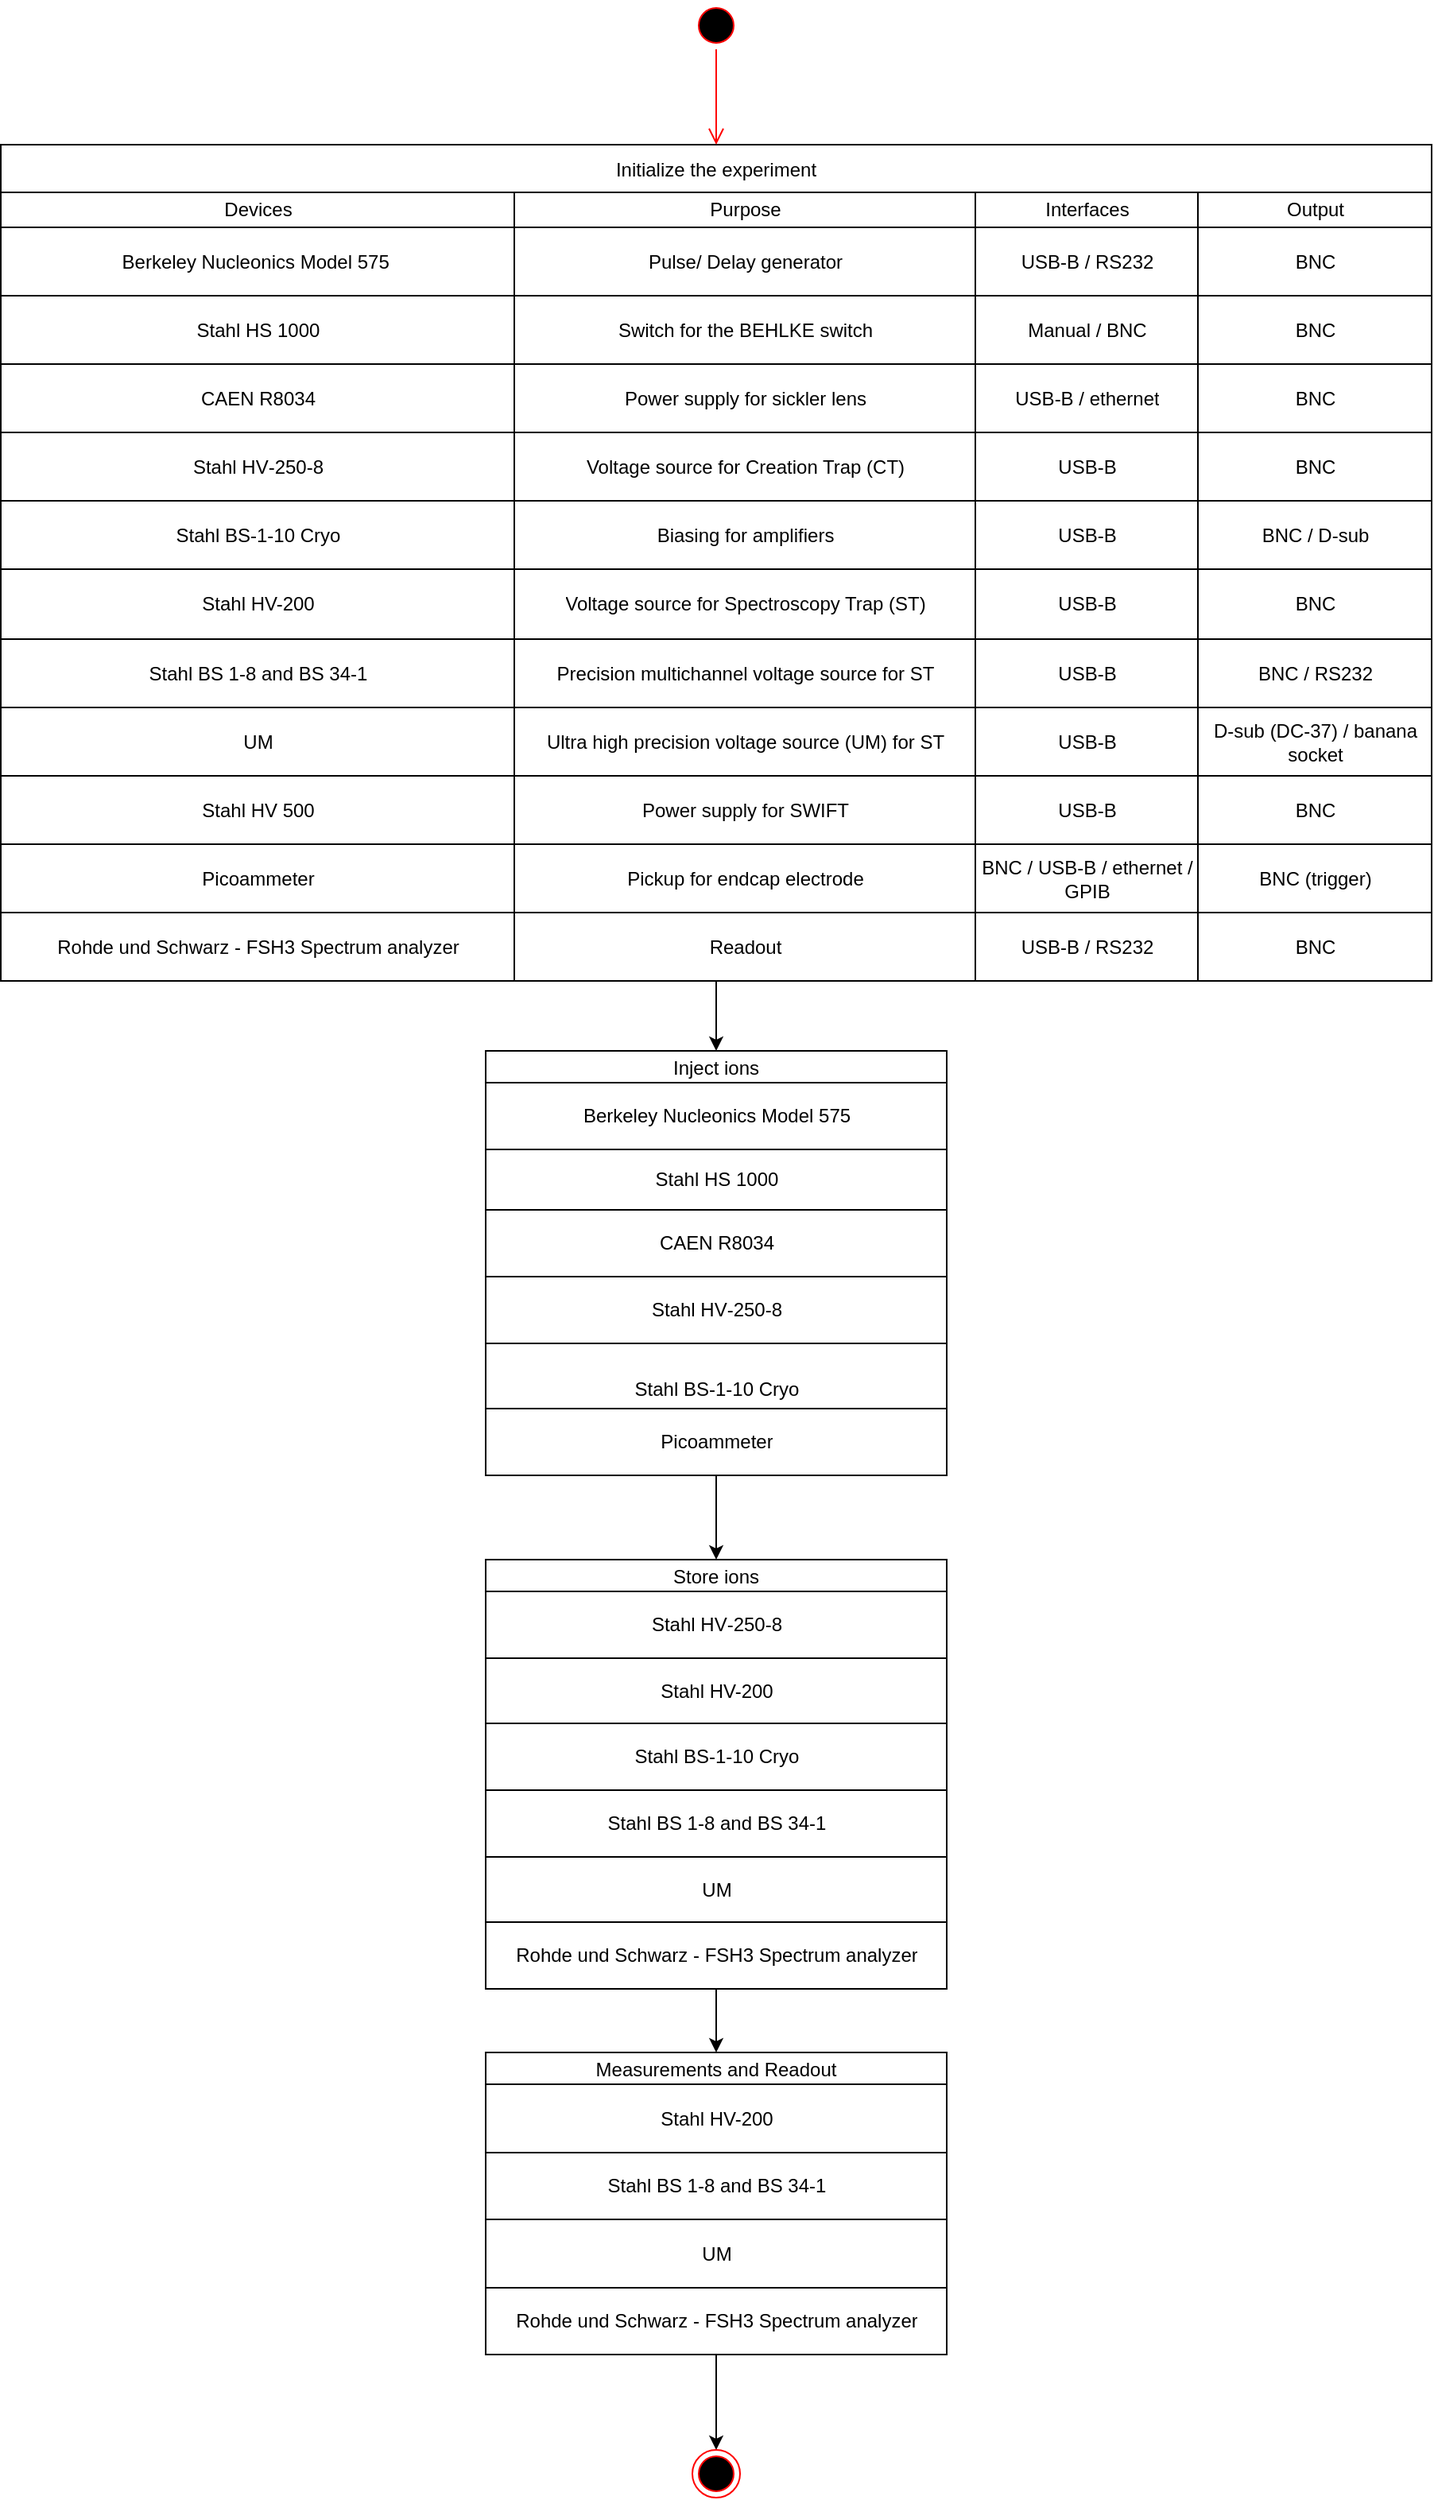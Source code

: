 <mxfile version="26.0.14">
  <diagram id="C5RBs43oDa-KdzZeNtuy" name="Page-1">
    <mxGraphModel dx="2140" dy="696" grid="1" gridSize="10" guides="1" tooltips="1" connect="1" arrows="1" fold="1" page="1" pageScale="1" pageWidth="827" pageHeight="1169" math="0" shadow="0">
      <root>
        <mxCell id="WIyWlLk6GJQsqaUBKTNV-0" />
        <mxCell id="WIyWlLk6GJQsqaUBKTNV-1" parent="WIyWlLk6GJQsqaUBKTNV-0" />
        <mxCell id="w3oDjt0MCiLCRGM7U3Oa-9" style="edgeStyle=orthogonalEdgeStyle;rounded=0;orthogonalLoop=1;jettySize=auto;html=1;exitX=0.5;exitY=1;exitDx=0;exitDy=0;" parent="WIyWlLk6GJQsqaUBKTNV-1" edge="1">
          <mxGeometry relative="1" as="geometry">
            <mxPoint x="357.5" y="510" as="sourcePoint" />
            <mxPoint x="357.5" y="510" as="targetPoint" />
          </mxGeometry>
        </mxCell>
        <mxCell id="w3oDjt0MCiLCRGM7U3Oa-10" style="edgeStyle=orthogonalEdgeStyle;rounded=0;orthogonalLoop=1;jettySize=auto;html=1;exitX=0.5;exitY=1;exitDx=0;exitDy=0;" parent="WIyWlLk6GJQsqaUBKTNV-1" edge="1">
          <mxGeometry relative="1" as="geometry">
            <mxPoint x="357.5" y="510" as="sourcePoint" />
            <mxPoint x="357.5" y="510" as="targetPoint" />
          </mxGeometry>
        </mxCell>
        <mxCell id="fThtwUrrI2s_Vn2d46SL-195" style="edgeStyle=orthogonalEdgeStyle;rounded=0;orthogonalLoop=1;jettySize=auto;html=1;entryX=0.5;entryY=0;entryDx=0;entryDy=0;" parent="WIyWlLk6GJQsqaUBKTNV-1" source="fThtwUrrI2s_Vn2d46SL-78" target="fThtwUrrI2s_Vn2d46SL-127" edge="1">
          <mxGeometry relative="1" as="geometry" />
        </mxCell>
        <mxCell id="fThtwUrrI2s_Vn2d46SL-78" value="Initialize the experiment" style="shape=table;startSize=30;container=1;collapsible=0;childLayout=tableLayout;" parent="WIyWlLk6GJQsqaUBKTNV-1" vertex="1">
          <mxGeometry x="-92.5" y="110" width="900.0" height="526" as="geometry" />
        </mxCell>
        <mxCell id="fThtwUrrI2s_Vn2d46SL-79" value="" style="shape=tableRow;horizontal=0;startSize=0;swimlaneHead=0;swimlaneBody=0;strokeColor=inherit;top=0;left=0;bottom=0;right=0;collapsible=0;dropTarget=0;fillColor=none;points=[[0,0.5],[1,0.5]];portConstraint=eastwest;" parent="fThtwUrrI2s_Vn2d46SL-78" vertex="1">
          <mxGeometry y="30" width="900.0" height="22" as="geometry" />
        </mxCell>
        <mxCell id="fThtwUrrI2s_Vn2d46SL-80" value="Devices" style="shape=partialRectangle;html=1;whiteSpace=wrap;connectable=0;strokeColor=inherit;overflow=hidden;fillColor=none;top=0;left=0;bottom=0;right=0;pointerEvents=1;" parent="fThtwUrrI2s_Vn2d46SL-79" vertex="1">
          <mxGeometry width="323" height="22" as="geometry">
            <mxRectangle width="323" height="22" as="alternateBounds" />
          </mxGeometry>
        </mxCell>
        <mxCell id="fThtwUrrI2s_Vn2d46SL-156" value="Purpose" style="shape=partialRectangle;html=1;whiteSpace=wrap;connectable=0;strokeColor=inherit;overflow=hidden;fillColor=none;top=0;left=0;bottom=0;right=0;pointerEvents=1;" parent="fThtwUrrI2s_Vn2d46SL-79" vertex="1">
          <mxGeometry x="323" width="290" height="22" as="geometry">
            <mxRectangle width="290" height="22" as="alternateBounds" />
          </mxGeometry>
        </mxCell>
        <mxCell id="fThtwUrrI2s_Vn2d46SL-81" value="Interfaces" style="shape=partialRectangle;html=1;whiteSpace=wrap;connectable=0;strokeColor=inherit;overflow=hidden;fillColor=none;top=0;left=0;bottom=0;right=0;pointerEvents=1;" parent="fThtwUrrI2s_Vn2d46SL-79" vertex="1">
          <mxGeometry x="613" width="140" height="22" as="geometry">
            <mxRectangle width="140" height="22" as="alternateBounds" />
          </mxGeometry>
        </mxCell>
        <mxCell id="fThtwUrrI2s_Vn2d46SL-82" value="Output" style="shape=partialRectangle;html=1;whiteSpace=wrap;connectable=0;strokeColor=inherit;overflow=hidden;fillColor=none;top=0;left=0;bottom=0;right=0;pointerEvents=1;" parent="fThtwUrrI2s_Vn2d46SL-79" vertex="1">
          <mxGeometry x="753" width="147" height="22" as="geometry">
            <mxRectangle width="147" height="22" as="alternateBounds" />
          </mxGeometry>
        </mxCell>
        <mxCell id="fThtwUrrI2s_Vn2d46SL-83" value="" style="shape=tableRow;horizontal=0;startSize=0;swimlaneHead=0;swimlaneBody=0;strokeColor=inherit;top=0;left=0;bottom=0;right=0;collapsible=0;dropTarget=0;fillColor=none;points=[[0,0.5],[1,0.5]];portConstraint=eastwest;" parent="fThtwUrrI2s_Vn2d46SL-78" vertex="1">
          <mxGeometry y="52" width="900.0" height="43" as="geometry" />
        </mxCell>
        <mxCell id="fThtwUrrI2s_Vn2d46SL-84" value="Berkeley Nucleonics Model 575&amp;nbsp;" style="shape=partialRectangle;html=1;whiteSpace=wrap;connectable=0;strokeColor=inherit;overflow=hidden;fillColor=none;top=0;left=0;bottom=0;right=0;pointerEvents=1;" parent="fThtwUrrI2s_Vn2d46SL-83" vertex="1">
          <mxGeometry width="323" height="43" as="geometry">
            <mxRectangle width="323" height="43" as="alternateBounds" />
          </mxGeometry>
        </mxCell>
        <mxCell id="fThtwUrrI2s_Vn2d46SL-157" value="&lt;span style=&quot;text-align: left;&quot;&gt;Pulse/ Delay generator&lt;/span&gt;" style="shape=partialRectangle;html=1;whiteSpace=wrap;connectable=0;strokeColor=inherit;overflow=hidden;fillColor=none;top=0;left=0;bottom=0;right=0;pointerEvents=1;" parent="fThtwUrrI2s_Vn2d46SL-83" vertex="1">
          <mxGeometry x="323" width="290" height="43" as="geometry">
            <mxRectangle width="290" height="43" as="alternateBounds" />
          </mxGeometry>
        </mxCell>
        <mxCell id="fThtwUrrI2s_Vn2d46SL-85" value="USB-B / RS232" style="shape=partialRectangle;html=1;whiteSpace=wrap;connectable=0;strokeColor=inherit;overflow=hidden;fillColor=none;top=0;left=0;bottom=0;right=0;pointerEvents=1;" parent="fThtwUrrI2s_Vn2d46SL-83" vertex="1">
          <mxGeometry x="613" width="140" height="43" as="geometry">
            <mxRectangle width="140" height="43" as="alternateBounds" />
          </mxGeometry>
        </mxCell>
        <mxCell id="fThtwUrrI2s_Vn2d46SL-86" value="BNC" style="shape=partialRectangle;html=1;whiteSpace=wrap;connectable=0;strokeColor=inherit;overflow=hidden;fillColor=none;top=0;left=0;bottom=0;right=0;pointerEvents=1;" parent="fThtwUrrI2s_Vn2d46SL-83" vertex="1">
          <mxGeometry x="753" width="147" height="43" as="geometry">
            <mxRectangle width="147" height="43" as="alternateBounds" />
          </mxGeometry>
        </mxCell>
        <mxCell id="fThtwUrrI2s_Vn2d46SL-87" value="" style="shape=tableRow;horizontal=0;startSize=0;swimlaneHead=0;swimlaneBody=0;strokeColor=inherit;top=0;left=0;bottom=0;right=0;collapsible=0;dropTarget=0;fillColor=none;points=[[0,0.5],[1,0.5]];portConstraint=eastwest;" parent="fThtwUrrI2s_Vn2d46SL-78" vertex="1">
          <mxGeometry y="95" width="900.0" height="43" as="geometry" />
        </mxCell>
        <mxCell id="fThtwUrrI2s_Vn2d46SL-88" value="&lt;div style=&quot;text-align: left;&quot;&gt;Stahl HS 1000&lt;/div&gt;" style="shape=partialRectangle;html=1;whiteSpace=wrap;connectable=0;strokeColor=inherit;overflow=hidden;fillColor=none;top=0;left=0;bottom=0;right=0;pointerEvents=1;" parent="fThtwUrrI2s_Vn2d46SL-87" vertex="1">
          <mxGeometry width="323" height="43" as="geometry">
            <mxRectangle width="323" height="43" as="alternateBounds" />
          </mxGeometry>
        </mxCell>
        <mxCell id="fThtwUrrI2s_Vn2d46SL-158" value="&lt;span style=&quot;text-align: left;&quot;&gt;Switch for the BEHLKE switch&lt;/span&gt;" style="shape=partialRectangle;html=1;whiteSpace=wrap;connectable=0;strokeColor=inherit;overflow=hidden;fillColor=none;top=0;left=0;bottom=0;right=0;pointerEvents=1;" parent="fThtwUrrI2s_Vn2d46SL-87" vertex="1">
          <mxGeometry x="323" width="290" height="43" as="geometry">
            <mxRectangle width="290" height="43" as="alternateBounds" />
          </mxGeometry>
        </mxCell>
        <mxCell id="fThtwUrrI2s_Vn2d46SL-89" value="Manual / BNC" style="shape=partialRectangle;html=1;whiteSpace=wrap;connectable=0;strokeColor=inherit;overflow=hidden;fillColor=none;top=0;left=0;bottom=0;right=0;pointerEvents=1;" parent="fThtwUrrI2s_Vn2d46SL-87" vertex="1">
          <mxGeometry x="613" width="140" height="43" as="geometry">
            <mxRectangle width="140" height="43" as="alternateBounds" />
          </mxGeometry>
        </mxCell>
        <mxCell id="fThtwUrrI2s_Vn2d46SL-90" value="BNC" style="shape=partialRectangle;html=1;whiteSpace=wrap;connectable=0;strokeColor=inherit;overflow=hidden;fillColor=none;top=0;left=0;bottom=0;right=0;pointerEvents=1;" parent="fThtwUrrI2s_Vn2d46SL-87" vertex="1">
          <mxGeometry x="753" width="147" height="43" as="geometry">
            <mxRectangle width="147" height="43" as="alternateBounds" />
          </mxGeometry>
        </mxCell>
        <mxCell id="fThtwUrrI2s_Vn2d46SL-91" value="" style="shape=tableRow;horizontal=0;startSize=0;swimlaneHead=0;swimlaneBody=0;strokeColor=inherit;top=0;left=0;bottom=0;right=0;collapsible=0;dropTarget=0;fillColor=none;points=[[0,0.5],[1,0.5]];portConstraint=eastwest;" parent="fThtwUrrI2s_Vn2d46SL-78" vertex="1">
          <mxGeometry y="138" width="900.0" height="43" as="geometry" />
        </mxCell>
        <mxCell id="fThtwUrrI2s_Vn2d46SL-92" value="CAEN R8034" style="shape=partialRectangle;html=1;whiteSpace=wrap;connectable=0;strokeColor=inherit;overflow=hidden;fillColor=none;top=0;left=0;bottom=0;right=0;pointerEvents=1;" parent="fThtwUrrI2s_Vn2d46SL-91" vertex="1">
          <mxGeometry width="323" height="43" as="geometry">
            <mxRectangle width="323" height="43" as="alternateBounds" />
          </mxGeometry>
        </mxCell>
        <mxCell id="fThtwUrrI2s_Vn2d46SL-159" value="&lt;span style=&quot;text-align: left;&quot;&gt;Power supply for sickler lens&lt;/span&gt;" style="shape=partialRectangle;html=1;whiteSpace=wrap;connectable=0;strokeColor=inherit;overflow=hidden;fillColor=none;top=0;left=0;bottom=0;right=0;pointerEvents=1;" parent="fThtwUrrI2s_Vn2d46SL-91" vertex="1">
          <mxGeometry x="323" width="290" height="43" as="geometry">
            <mxRectangle width="290" height="43" as="alternateBounds" />
          </mxGeometry>
        </mxCell>
        <mxCell id="fThtwUrrI2s_Vn2d46SL-93" value="USB-B / ethernet" style="shape=partialRectangle;html=1;whiteSpace=wrap;connectable=0;strokeColor=inherit;overflow=hidden;fillColor=none;top=0;left=0;bottom=0;right=0;pointerEvents=1;" parent="fThtwUrrI2s_Vn2d46SL-91" vertex="1">
          <mxGeometry x="613" width="140" height="43" as="geometry">
            <mxRectangle width="140" height="43" as="alternateBounds" />
          </mxGeometry>
        </mxCell>
        <mxCell id="fThtwUrrI2s_Vn2d46SL-94" value="BNC" style="shape=partialRectangle;html=1;whiteSpace=wrap;connectable=0;strokeColor=inherit;overflow=hidden;fillColor=none;top=0;left=0;bottom=0;right=0;pointerEvents=1;" parent="fThtwUrrI2s_Vn2d46SL-91" vertex="1">
          <mxGeometry x="753" width="147" height="43" as="geometry">
            <mxRectangle width="147" height="43" as="alternateBounds" />
          </mxGeometry>
        </mxCell>
        <mxCell id="fThtwUrrI2s_Vn2d46SL-95" value="" style="shape=tableRow;horizontal=0;startSize=0;swimlaneHead=0;swimlaneBody=0;strokeColor=inherit;top=0;left=0;bottom=0;right=0;collapsible=0;dropTarget=0;fillColor=none;points=[[0,0.5],[1,0.5]];portConstraint=eastwest;" parent="fThtwUrrI2s_Vn2d46SL-78" vertex="1">
          <mxGeometry y="181" width="900.0" height="43" as="geometry" />
        </mxCell>
        <mxCell id="fThtwUrrI2s_Vn2d46SL-96" value="Stahl HV‐250‐8" style="shape=partialRectangle;html=1;whiteSpace=wrap;connectable=0;strokeColor=inherit;overflow=hidden;fillColor=none;top=0;left=0;bottom=0;right=0;pointerEvents=1;" parent="fThtwUrrI2s_Vn2d46SL-95" vertex="1">
          <mxGeometry width="323" height="43" as="geometry">
            <mxRectangle width="323" height="43" as="alternateBounds" />
          </mxGeometry>
        </mxCell>
        <mxCell id="fThtwUrrI2s_Vn2d46SL-160" value="&lt;span style=&quot;text-align: left;&quot;&gt;Voltage source for Creation Trap (CT)&lt;/span&gt;" style="shape=partialRectangle;html=1;whiteSpace=wrap;connectable=0;strokeColor=inherit;overflow=hidden;fillColor=none;top=0;left=0;bottom=0;right=0;pointerEvents=1;" parent="fThtwUrrI2s_Vn2d46SL-95" vertex="1">
          <mxGeometry x="323" width="290" height="43" as="geometry">
            <mxRectangle width="290" height="43" as="alternateBounds" />
          </mxGeometry>
        </mxCell>
        <mxCell id="fThtwUrrI2s_Vn2d46SL-97" value="USB-B" style="shape=partialRectangle;html=1;whiteSpace=wrap;connectable=0;strokeColor=inherit;overflow=hidden;fillColor=none;top=0;left=0;bottom=0;right=0;pointerEvents=1;" parent="fThtwUrrI2s_Vn2d46SL-95" vertex="1">
          <mxGeometry x="613" width="140" height="43" as="geometry">
            <mxRectangle width="140" height="43" as="alternateBounds" />
          </mxGeometry>
        </mxCell>
        <mxCell id="fThtwUrrI2s_Vn2d46SL-98" value="BNC" style="shape=partialRectangle;html=1;whiteSpace=wrap;connectable=0;strokeColor=inherit;overflow=hidden;fillColor=none;top=0;left=0;bottom=0;right=0;pointerEvents=1;" parent="fThtwUrrI2s_Vn2d46SL-95" vertex="1">
          <mxGeometry x="753" width="147" height="43" as="geometry">
            <mxRectangle width="147" height="43" as="alternateBounds" />
          </mxGeometry>
        </mxCell>
        <mxCell id="fThtwUrrI2s_Vn2d46SL-99" value="" style="shape=tableRow;horizontal=0;startSize=0;swimlaneHead=0;swimlaneBody=0;strokeColor=inherit;top=0;left=0;bottom=0;right=0;collapsible=0;dropTarget=0;fillColor=none;points=[[0,0.5],[1,0.5]];portConstraint=eastwest;" parent="fThtwUrrI2s_Vn2d46SL-78" vertex="1">
          <mxGeometry y="224" width="900.0" height="43" as="geometry" />
        </mxCell>
        <mxCell id="fThtwUrrI2s_Vn2d46SL-100" value="Stahl BS-1-10 Cryo" style="shape=partialRectangle;html=1;whiteSpace=wrap;connectable=0;strokeColor=inherit;overflow=hidden;fillColor=none;top=0;left=0;bottom=0;right=0;pointerEvents=1;" parent="fThtwUrrI2s_Vn2d46SL-99" vertex="1">
          <mxGeometry width="323" height="43" as="geometry">
            <mxRectangle width="323" height="43" as="alternateBounds" />
          </mxGeometry>
        </mxCell>
        <mxCell id="fThtwUrrI2s_Vn2d46SL-161" value="&lt;span style=&quot;text-align: left;&quot;&gt;Biasing for amplifiers&lt;/span&gt;" style="shape=partialRectangle;html=1;whiteSpace=wrap;connectable=0;strokeColor=inherit;overflow=hidden;fillColor=none;top=0;left=0;bottom=0;right=0;pointerEvents=1;" parent="fThtwUrrI2s_Vn2d46SL-99" vertex="1">
          <mxGeometry x="323" width="290" height="43" as="geometry">
            <mxRectangle width="290" height="43" as="alternateBounds" />
          </mxGeometry>
        </mxCell>
        <mxCell id="fThtwUrrI2s_Vn2d46SL-101" value="USB-B" style="shape=partialRectangle;html=1;whiteSpace=wrap;connectable=0;strokeColor=inherit;overflow=hidden;fillColor=none;top=0;left=0;bottom=0;right=0;pointerEvents=1;" parent="fThtwUrrI2s_Vn2d46SL-99" vertex="1">
          <mxGeometry x="613" width="140" height="43" as="geometry">
            <mxRectangle width="140" height="43" as="alternateBounds" />
          </mxGeometry>
        </mxCell>
        <mxCell id="fThtwUrrI2s_Vn2d46SL-102" value="BNC / D-sub" style="shape=partialRectangle;html=1;whiteSpace=wrap;connectable=0;strokeColor=inherit;overflow=hidden;fillColor=none;top=0;left=0;bottom=0;right=0;pointerEvents=1;" parent="fThtwUrrI2s_Vn2d46SL-99" vertex="1">
          <mxGeometry x="753" width="147" height="43" as="geometry">
            <mxRectangle width="147" height="43" as="alternateBounds" />
          </mxGeometry>
        </mxCell>
        <mxCell id="fThtwUrrI2s_Vn2d46SL-103" value="" style="shape=tableRow;horizontal=0;startSize=0;swimlaneHead=0;swimlaneBody=0;strokeColor=inherit;top=0;left=0;bottom=0;right=0;collapsible=0;dropTarget=0;fillColor=none;points=[[0,0.5],[1,0.5]];portConstraint=eastwest;" parent="fThtwUrrI2s_Vn2d46SL-78" vertex="1">
          <mxGeometry y="267" width="900.0" height="44" as="geometry" />
        </mxCell>
        <mxCell id="fThtwUrrI2s_Vn2d46SL-104" value="Stahl HV-200" style="shape=partialRectangle;html=1;whiteSpace=wrap;connectable=0;strokeColor=inherit;overflow=hidden;fillColor=none;top=0;left=0;bottom=0;right=0;pointerEvents=1;" parent="fThtwUrrI2s_Vn2d46SL-103" vertex="1">
          <mxGeometry width="323" height="44" as="geometry">
            <mxRectangle width="323" height="44" as="alternateBounds" />
          </mxGeometry>
        </mxCell>
        <mxCell id="fThtwUrrI2s_Vn2d46SL-162" value="&lt;span style=&quot;text-align: left;&quot;&gt;Voltage source for Spectroscopy Trap (ST)&lt;/span&gt;" style="shape=partialRectangle;html=1;whiteSpace=wrap;connectable=0;strokeColor=inherit;overflow=hidden;fillColor=none;top=0;left=0;bottom=0;right=0;pointerEvents=1;" parent="fThtwUrrI2s_Vn2d46SL-103" vertex="1">
          <mxGeometry x="323" width="290" height="44" as="geometry">
            <mxRectangle width="290" height="44" as="alternateBounds" />
          </mxGeometry>
        </mxCell>
        <mxCell id="fThtwUrrI2s_Vn2d46SL-105" value="USB-B" style="shape=partialRectangle;html=1;whiteSpace=wrap;connectable=0;strokeColor=inherit;overflow=hidden;fillColor=none;top=0;left=0;bottom=0;right=0;pointerEvents=1;" parent="fThtwUrrI2s_Vn2d46SL-103" vertex="1">
          <mxGeometry x="613" width="140" height="44" as="geometry">
            <mxRectangle width="140" height="44" as="alternateBounds" />
          </mxGeometry>
        </mxCell>
        <mxCell id="fThtwUrrI2s_Vn2d46SL-106" value="BNC" style="shape=partialRectangle;html=1;whiteSpace=wrap;connectable=0;strokeColor=inherit;overflow=hidden;fillColor=none;top=0;left=0;bottom=0;right=0;pointerEvents=1;" parent="fThtwUrrI2s_Vn2d46SL-103" vertex="1">
          <mxGeometry x="753" width="147" height="44" as="geometry">
            <mxRectangle width="147" height="44" as="alternateBounds" />
          </mxGeometry>
        </mxCell>
        <mxCell id="fThtwUrrI2s_Vn2d46SL-107" value="" style="shape=tableRow;horizontal=0;startSize=0;swimlaneHead=0;swimlaneBody=0;strokeColor=inherit;top=0;left=0;bottom=0;right=0;collapsible=0;dropTarget=0;fillColor=none;points=[[0,0.5],[1,0.5]];portConstraint=eastwest;" parent="fThtwUrrI2s_Vn2d46SL-78" vertex="1">
          <mxGeometry y="311" width="900.0" height="43" as="geometry" />
        </mxCell>
        <mxCell id="fThtwUrrI2s_Vn2d46SL-108" value="Stahl BS 1-8 and BS 34-1" style="shape=partialRectangle;html=1;whiteSpace=wrap;connectable=0;strokeColor=inherit;overflow=hidden;fillColor=none;top=0;left=0;bottom=0;right=0;pointerEvents=1;" parent="fThtwUrrI2s_Vn2d46SL-107" vertex="1">
          <mxGeometry width="323" height="43" as="geometry">
            <mxRectangle width="323" height="43" as="alternateBounds" />
          </mxGeometry>
        </mxCell>
        <mxCell id="fThtwUrrI2s_Vn2d46SL-163" value="&lt;span style=&quot;text-align: left;&quot;&gt;Precision multichannel voltage source for ST&lt;/span&gt;" style="shape=partialRectangle;html=1;whiteSpace=wrap;connectable=0;strokeColor=inherit;overflow=hidden;fillColor=none;top=0;left=0;bottom=0;right=0;pointerEvents=1;" parent="fThtwUrrI2s_Vn2d46SL-107" vertex="1">
          <mxGeometry x="323" width="290" height="43" as="geometry">
            <mxRectangle width="290" height="43" as="alternateBounds" />
          </mxGeometry>
        </mxCell>
        <mxCell id="fThtwUrrI2s_Vn2d46SL-109" value="USB-B" style="shape=partialRectangle;html=1;whiteSpace=wrap;connectable=0;strokeColor=inherit;overflow=hidden;fillColor=none;top=0;left=0;bottom=0;right=0;pointerEvents=1;" parent="fThtwUrrI2s_Vn2d46SL-107" vertex="1">
          <mxGeometry x="613" width="140" height="43" as="geometry">
            <mxRectangle width="140" height="43" as="alternateBounds" />
          </mxGeometry>
        </mxCell>
        <mxCell id="fThtwUrrI2s_Vn2d46SL-110" value="BNC / RS232" style="shape=partialRectangle;html=1;whiteSpace=wrap;connectable=0;strokeColor=inherit;overflow=hidden;fillColor=none;top=0;left=0;bottom=0;right=0;pointerEvents=1;" parent="fThtwUrrI2s_Vn2d46SL-107" vertex="1">
          <mxGeometry x="753" width="147" height="43" as="geometry">
            <mxRectangle width="147" height="43" as="alternateBounds" />
          </mxGeometry>
        </mxCell>
        <mxCell id="fThtwUrrI2s_Vn2d46SL-111" value="" style="shape=tableRow;horizontal=0;startSize=0;swimlaneHead=0;swimlaneBody=0;strokeColor=inherit;top=0;left=0;bottom=0;right=0;collapsible=0;dropTarget=0;fillColor=none;points=[[0,0.5],[1,0.5]];portConstraint=eastwest;" parent="fThtwUrrI2s_Vn2d46SL-78" vertex="1">
          <mxGeometry y="354" width="900.0" height="43" as="geometry" />
        </mxCell>
        <mxCell id="fThtwUrrI2s_Vn2d46SL-112" value="UM" style="shape=partialRectangle;html=1;whiteSpace=wrap;connectable=0;strokeColor=inherit;overflow=hidden;fillColor=none;top=0;left=0;bottom=0;right=0;pointerEvents=1;" parent="fThtwUrrI2s_Vn2d46SL-111" vertex="1">
          <mxGeometry width="323" height="43" as="geometry">
            <mxRectangle width="323" height="43" as="alternateBounds" />
          </mxGeometry>
        </mxCell>
        <mxCell id="fThtwUrrI2s_Vn2d46SL-164" value="&lt;span style=&quot;text-align: left;&quot;&gt;Ultra high precision voltage source (UM) for ST&lt;/span&gt;" style="shape=partialRectangle;html=1;whiteSpace=wrap;connectable=0;strokeColor=inherit;overflow=hidden;fillColor=none;top=0;left=0;bottom=0;right=0;pointerEvents=1;" parent="fThtwUrrI2s_Vn2d46SL-111" vertex="1">
          <mxGeometry x="323" width="290" height="43" as="geometry">
            <mxRectangle width="290" height="43" as="alternateBounds" />
          </mxGeometry>
        </mxCell>
        <mxCell id="fThtwUrrI2s_Vn2d46SL-113" value="USB-B" style="shape=partialRectangle;html=1;whiteSpace=wrap;connectable=0;strokeColor=inherit;overflow=hidden;fillColor=none;top=0;left=0;bottom=0;right=0;pointerEvents=1;" parent="fThtwUrrI2s_Vn2d46SL-111" vertex="1">
          <mxGeometry x="613" width="140" height="43" as="geometry">
            <mxRectangle width="140" height="43" as="alternateBounds" />
          </mxGeometry>
        </mxCell>
        <mxCell id="fThtwUrrI2s_Vn2d46SL-114" value="D-sub (DC-37) / banana socket" style="shape=partialRectangle;html=1;whiteSpace=wrap;connectable=0;strokeColor=inherit;overflow=hidden;fillColor=none;top=0;left=0;bottom=0;right=0;pointerEvents=1;" parent="fThtwUrrI2s_Vn2d46SL-111" vertex="1">
          <mxGeometry x="753" width="147" height="43" as="geometry">
            <mxRectangle width="147" height="43" as="alternateBounds" />
          </mxGeometry>
        </mxCell>
        <mxCell id="fThtwUrrI2s_Vn2d46SL-115" value="" style="shape=tableRow;horizontal=0;startSize=0;swimlaneHead=0;swimlaneBody=0;strokeColor=inherit;top=0;left=0;bottom=0;right=0;collapsible=0;dropTarget=0;fillColor=none;points=[[0,0.5],[1,0.5]];portConstraint=eastwest;" parent="fThtwUrrI2s_Vn2d46SL-78" vertex="1">
          <mxGeometry y="397" width="900.0" height="43" as="geometry" />
        </mxCell>
        <mxCell id="fThtwUrrI2s_Vn2d46SL-116" value="Stahl HV 500" style="shape=partialRectangle;html=1;whiteSpace=wrap;connectable=0;strokeColor=inherit;overflow=hidden;fillColor=none;top=0;left=0;bottom=0;right=0;pointerEvents=1;" parent="fThtwUrrI2s_Vn2d46SL-115" vertex="1">
          <mxGeometry width="323" height="43" as="geometry">
            <mxRectangle width="323" height="43" as="alternateBounds" />
          </mxGeometry>
        </mxCell>
        <mxCell id="fThtwUrrI2s_Vn2d46SL-165" value="&lt;span style=&quot;text-align: left;&quot;&gt;Power supply for SWIFT&lt;/span&gt;" style="shape=partialRectangle;html=1;whiteSpace=wrap;connectable=0;strokeColor=inherit;overflow=hidden;fillColor=none;top=0;left=0;bottom=0;right=0;pointerEvents=1;" parent="fThtwUrrI2s_Vn2d46SL-115" vertex="1">
          <mxGeometry x="323" width="290" height="43" as="geometry">
            <mxRectangle width="290" height="43" as="alternateBounds" />
          </mxGeometry>
        </mxCell>
        <mxCell id="fThtwUrrI2s_Vn2d46SL-117" value="USB-B" style="shape=partialRectangle;html=1;whiteSpace=wrap;connectable=0;strokeColor=inherit;overflow=hidden;fillColor=none;top=0;left=0;bottom=0;right=0;pointerEvents=1;" parent="fThtwUrrI2s_Vn2d46SL-115" vertex="1">
          <mxGeometry x="613" width="140" height="43" as="geometry">
            <mxRectangle width="140" height="43" as="alternateBounds" />
          </mxGeometry>
        </mxCell>
        <mxCell id="fThtwUrrI2s_Vn2d46SL-118" value="BNC" style="shape=partialRectangle;html=1;whiteSpace=wrap;connectable=0;strokeColor=inherit;overflow=hidden;fillColor=none;top=0;left=0;bottom=0;right=0;pointerEvents=1;" parent="fThtwUrrI2s_Vn2d46SL-115" vertex="1">
          <mxGeometry x="753" width="147" height="43" as="geometry">
            <mxRectangle width="147" height="43" as="alternateBounds" />
          </mxGeometry>
        </mxCell>
        <mxCell id="fThtwUrrI2s_Vn2d46SL-152" style="shape=tableRow;horizontal=0;startSize=0;swimlaneHead=0;swimlaneBody=0;strokeColor=inherit;top=0;left=0;bottom=0;right=0;collapsible=0;dropTarget=0;fillColor=none;points=[[0,0.5],[1,0.5]];portConstraint=eastwest;" parent="fThtwUrrI2s_Vn2d46SL-78" vertex="1">
          <mxGeometry y="440" width="900.0" height="43" as="geometry" />
        </mxCell>
        <mxCell id="fThtwUrrI2s_Vn2d46SL-153" value="&lt;div style=&quot;text-align: left;&quot;&gt;Picoammeter&lt;/div&gt;" style="shape=partialRectangle;html=1;whiteSpace=wrap;connectable=0;strokeColor=inherit;overflow=hidden;fillColor=none;top=0;left=0;bottom=0;right=0;pointerEvents=1;" parent="fThtwUrrI2s_Vn2d46SL-152" vertex="1">
          <mxGeometry width="323" height="43" as="geometry">
            <mxRectangle width="323" height="43" as="alternateBounds" />
          </mxGeometry>
        </mxCell>
        <mxCell id="fThtwUrrI2s_Vn2d46SL-166" value="Pickup for endcap electrode" style="shape=partialRectangle;html=1;whiteSpace=wrap;connectable=0;strokeColor=inherit;overflow=hidden;fillColor=none;top=0;left=0;bottom=0;right=0;pointerEvents=1;" parent="fThtwUrrI2s_Vn2d46SL-152" vertex="1">
          <mxGeometry x="323" width="290" height="43" as="geometry">
            <mxRectangle width="290" height="43" as="alternateBounds" />
          </mxGeometry>
        </mxCell>
        <mxCell id="fThtwUrrI2s_Vn2d46SL-154" value="BNC / USB-B / ethernet / GPIB" style="shape=partialRectangle;html=1;whiteSpace=wrap;connectable=0;strokeColor=inherit;overflow=hidden;fillColor=none;top=0;left=0;bottom=0;right=0;pointerEvents=1;" parent="fThtwUrrI2s_Vn2d46SL-152" vertex="1">
          <mxGeometry x="613" width="140" height="43" as="geometry">
            <mxRectangle width="140" height="43" as="alternateBounds" />
          </mxGeometry>
        </mxCell>
        <mxCell id="fThtwUrrI2s_Vn2d46SL-155" value="BNC (trigger)" style="shape=partialRectangle;html=1;whiteSpace=wrap;connectable=0;strokeColor=inherit;overflow=hidden;fillColor=none;top=0;left=0;bottom=0;right=0;pointerEvents=1;" parent="fThtwUrrI2s_Vn2d46SL-152" vertex="1">
          <mxGeometry x="753" width="147" height="43" as="geometry">
            <mxRectangle width="147" height="43" as="alternateBounds" />
          </mxGeometry>
        </mxCell>
        <mxCell id="fThtwUrrI2s_Vn2d46SL-123" style="shape=tableRow;horizontal=0;startSize=0;swimlaneHead=0;swimlaneBody=0;strokeColor=inherit;top=0;left=0;bottom=0;right=0;collapsible=0;dropTarget=0;fillColor=none;points=[[0,0.5],[1,0.5]];portConstraint=eastwest;" parent="fThtwUrrI2s_Vn2d46SL-78" vertex="1">
          <mxGeometry y="483" width="900.0" height="43" as="geometry" />
        </mxCell>
        <mxCell id="fThtwUrrI2s_Vn2d46SL-124" value="Rohde und Schwarz - FSH3 Spectrum analyzer" style="shape=partialRectangle;html=1;whiteSpace=wrap;connectable=0;strokeColor=inherit;overflow=hidden;fillColor=none;top=0;left=0;bottom=0;right=0;pointerEvents=1;" parent="fThtwUrrI2s_Vn2d46SL-123" vertex="1">
          <mxGeometry width="323" height="43" as="geometry">
            <mxRectangle width="323" height="43" as="alternateBounds" />
          </mxGeometry>
        </mxCell>
        <mxCell id="fThtwUrrI2s_Vn2d46SL-167" value="&lt;span style=&quot;text-align: left;&quot;&gt;Readout&lt;/span&gt;" style="shape=partialRectangle;html=1;whiteSpace=wrap;connectable=0;strokeColor=inherit;overflow=hidden;fillColor=none;top=0;left=0;bottom=0;right=0;pointerEvents=1;" parent="fThtwUrrI2s_Vn2d46SL-123" vertex="1">
          <mxGeometry x="323" width="290" height="43" as="geometry">
            <mxRectangle width="290" height="43" as="alternateBounds" />
          </mxGeometry>
        </mxCell>
        <mxCell id="fThtwUrrI2s_Vn2d46SL-125" value="USB-B / RS232" style="shape=partialRectangle;html=1;whiteSpace=wrap;connectable=0;strokeColor=inherit;overflow=hidden;fillColor=none;top=0;left=0;bottom=0;right=0;pointerEvents=1;" parent="fThtwUrrI2s_Vn2d46SL-123" vertex="1">
          <mxGeometry x="613" width="140" height="43" as="geometry">
            <mxRectangle width="140" height="43" as="alternateBounds" />
          </mxGeometry>
        </mxCell>
        <mxCell id="fThtwUrrI2s_Vn2d46SL-126" value="BNC" style="shape=partialRectangle;html=1;whiteSpace=wrap;connectable=0;strokeColor=inherit;overflow=hidden;fillColor=none;top=0;left=0;bottom=0;right=0;pointerEvents=1;" parent="fThtwUrrI2s_Vn2d46SL-123" vertex="1">
          <mxGeometry x="753" width="147" height="43" as="geometry">
            <mxRectangle width="147" height="43" as="alternateBounds" />
          </mxGeometry>
        </mxCell>
        <mxCell id="fThtwUrrI2s_Vn2d46SL-196" style="edgeStyle=orthogonalEdgeStyle;rounded=0;orthogonalLoop=1;jettySize=auto;html=1;entryX=0.5;entryY=0;entryDx=0;entryDy=0;" parent="WIyWlLk6GJQsqaUBKTNV-1" source="fThtwUrrI2s_Vn2d46SL-127" target="fThtwUrrI2s_Vn2d46SL-168" edge="1">
          <mxGeometry relative="1" as="geometry" />
        </mxCell>
        <mxCell id="fThtwUrrI2s_Vn2d46SL-127" value="Inject ions" style="shape=table;startSize=20;container=1;collapsible=0;childLayout=tableLayout;" parent="WIyWlLk6GJQsqaUBKTNV-1" vertex="1">
          <mxGeometry x="212.5" y="680" width="290" height="267" as="geometry" />
        </mxCell>
        <mxCell id="fThtwUrrI2s_Vn2d46SL-128" value="" style="shape=tableRow;horizontal=0;startSize=0;swimlaneHead=0;swimlaneBody=0;strokeColor=inherit;top=0;left=0;bottom=0;right=0;collapsible=0;dropTarget=0;fillColor=none;points=[[0,0.5],[1,0.5]];portConstraint=eastwest;" parent="fThtwUrrI2s_Vn2d46SL-127" vertex="1">
          <mxGeometry y="20" width="290" height="42" as="geometry" />
        </mxCell>
        <mxCell id="fThtwUrrI2s_Vn2d46SL-130" value="Berkeley Nucleonics Model 575" style="shape=partialRectangle;html=1;whiteSpace=wrap;connectable=0;strokeColor=inherit;overflow=hidden;fillColor=none;top=0;left=0;bottom=0;right=0;pointerEvents=1;" parent="fThtwUrrI2s_Vn2d46SL-128" vertex="1">
          <mxGeometry width="290" height="42" as="geometry">
            <mxRectangle width="290" height="42" as="alternateBounds" />
          </mxGeometry>
        </mxCell>
        <mxCell id="fThtwUrrI2s_Vn2d46SL-131" value="" style="shape=tableRow;horizontal=0;startSize=0;swimlaneHead=0;swimlaneBody=0;strokeColor=inherit;top=0;left=0;bottom=0;right=0;collapsible=0;dropTarget=0;fillColor=none;points=[[0,0.5],[1,0.5]];portConstraint=eastwest;" parent="fThtwUrrI2s_Vn2d46SL-127" vertex="1">
          <mxGeometry y="62" width="290" height="38" as="geometry" />
        </mxCell>
        <mxCell id="fThtwUrrI2s_Vn2d46SL-133" value="&lt;div&gt;Stahl HS 1000&lt;/div&gt;" style="shape=partialRectangle;html=1;whiteSpace=wrap;connectable=0;strokeColor=inherit;overflow=hidden;fillColor=none;top=0;left=0;bottom=0;right=0;pointerEvents=1;" parent="fThtwUrrI2s_Vn2d46SL-131" vertex="1">
          <mxGeometry width="290" height="38" as="geometry">
            <mxRectangle width="290" height="38" as="alternateBounds" />
          </mxGeometry>
        </mxCell>
        <mxCell id="fThtwUrrI2s_Vn2d46SL-134" value="" style="shape=tableRow;horizontal=0;startSize=0;swimlaneHead=0;swimlaneBody=0;strokeColor=inherit;top=0;left=0;bottom=0;right=0;collapsible=0;dropTarget=0;fillColor=none;points=[[0,0.5],[1,0.5]];portConstraint=eastwest;" parent="fThtwUrrI2s_Vn2d46SL-127" vertex="1">
          <mxGeometry y="100" width="290" height="42" as="geometry" />
        </mxCell>
        <mxCell id="fThtwUrrI2s_Vn2d46SL-136" value="&lt;div&gt;CAEN R8034&lt;/div&gt;" style="shape=partialRectangle;html=1;whiteSpace=wrap;connectable=0;strokeColor=inherit;overflow=hidden;fillColor=none;top=0;left=0;bottom=0;right=0;pointerEvents=1;" parent="fThtwUrrI2s_Vn2d46SL-134" vertex="1">
          <mxGeometry width="290" height="42" as="geometry">
            <mxRectangle width="290" height="42" as="alternateBounds" />
          </mxGeometry>
        </mxCell>
        <mxCell id="fThtwUrrI2s_Vn2d46SL-137" value="" style="shape=tableRow;horizontal=0;startSize=0;swimlaneHead=0;swimlaneBody=0;strokeColor=inherit;top=0;left=0;bottom=0;right=0;collapsible=0;dropTarget=0;fillColor=none;points=[[0,0.5],[1,0.5]];portConstraint=eastwest;" parent="fThtwUrrI2s_Vn2d46SL-127" vertex="1">
          <mxGeometry y="142" width="290" height="42" as="geometry" />
        </mxCell>
        <mxCell id="fThtwUrrI2s_Vn2d46SL-139" value="Stahl HV‐250‐8" style="shape=partialRectangle;html=1;whiteSpace=wrap;connectable=0;strokeColor=inherit;overflow=hidden;fillColor=none;top=0;left=0;bottom=0;right=0;pointerEvents=1;" parent="fThtwUrrI2s_Vn2d46SL-137" vertex="1">
          <mxGeometry width="290" height="42" as="geometry">
            <mxRectangle width="290" height="42" as="alternateBounds" />
          </mxGeometry>
        </mxCell>
        <mxCell id="fThtwUrrI2s_Vn2d46SL-140" value="" style="shape=tableRow;horizontal=0;startSize=0;swimlaneHead=0;swimlaneBody=0;strokeColor=inherit;top=0;left=0;bottom=0;right=0;collapsible=0;dropTarget=0;fillColor=none;points=[[0,0.5],[1,0.5]];portConstraint=eastwest;" parent="fThtwUrrI2s_Vn2d46SL-127" vertex="1">
          <mxGeometry y="184" width="290" height="41" as="geometry" />
        </mxCell>
        <mxCell id="fThtwUrrI2s_Vn2d46SL-142" value="&lt;div&gt;&lt;br&gt;&lt;/div&gt;&lt;div&gt;&lt;div&gt;Stahl BS-1-10 Cryo&lt;/div&gt;&lt;/div&gt;" style="shape=partialRectangle;html=1;whiteSpace=wrap;connectable=0;strokeColor=inherit;overflow=hidden;fillColor=none;top=0;left=0;bottom=0;right=0;pointerEvents=1;" parent="fThtwUrrI2s_Vn2d46SL-140" vertex="1">
          <mxGeometry width="290" height="41" as="geometry">
            <mxRectangle width="290" height="41" as="alternateBounds" />
          </mxGeometry>
        </mxCell>
        <mxCell id="fThtwUrrI2s_Vn2d46SL-143" value="" style="shape=tableRow;horizontal=0;startSize=0;swimlaneHead=0;swimlaneBody=0;strokeColor=inherit;top=0;left=0;bottom=0;right=0;collapsible=0;dropTarget=0;fillColor=none;points=[[0,0.5],[1,0.5]];portConstraint=eastwest;" parent="fThtwUrrI2s_Vn2d46SL-127" vertex="1">
          <mxGeometry y="225" width="290" height="42" as="geometry" />
        </mxCell>
        <mxCell id="fThtwUrrI2s_Vn2d46SL-145" value="Picoammeter" style="shape=partialRectangle;html=1;whiteSpace=wrap;connectable=0;strokeColor=inherit;overflow=hidden;fillColor=none;top=0;left=0;bottom=0;right=0;pointerEvents=1;" parent="fThtwUrrI2s_Vn2d46SL-143" vertex="1">
          <mxGeometry width="290" height="42" as="geometry">
            <mxRectangle width="290" height="42" as="alternateBounds" />
          </mxGeometry>
        </mxCell>
        <mxCell id="fThtwUrrI2s_Vn2d46SL-197" style="edgeStyle=orthogonalEdgeStyle;rounded=0;orthogonalLoop=1;jettySize=auto;html=1;entryX=0.5;entryY=0;entryDx=0;entryDy=0;" parent="WIyWlLk6GJQsqaUBKTNV-1" source="fThtwUrrI2s_Vn2d46SL-168" target="fThtwUrrI2s_Vn2d46SL-181" edge="1">
          <mxGeometry relative="1" as="geometry" />
        </mxCell>
        <mxCell id="fThtwUrrI2s_Vn2d46SL-168" value="Store ions" style="shape=table;startSize=20;container=1;collapsible=0;childLayout=tableLayout;" parent="WIyWlLk6GJQsqaUBKTNV-1" vertex="1">
          <mxGeometry x="212.5" y="1000" width="290" height="270" as="geometry" />
        </mxCell>
        <mxCell id="fThtwUrrI2s_Vn2d46SL-169" value="" style="shape=tableRow;horizontal=0;startSize=0;swimlaneHead=0;swimlaneBody=0;strokeColor=inherit;top=0;left=0;bottom=0;right=0;collapsible=0;dropTarget=0;fillColor=none;points=[[0,0.5],[1,0.5]];portConstraint=eastwest;" parent="fThtwUrrI2s_Vn2d46SL-168" vertex="1">
          <mxGeometry y="20" width="290" height="42" as="geometry" />
        </mxCell>
        <mxCell id="fThtwUrrI2s_Vn2d46SL-170" value="&lt;div&gt;Stahl HV‐250‐8&lt;/div&gt;" style="shape=partialRectangle;html=1;whiteSpace=wrap;connectable=0;strokeColor=inherit;overflow=hidden;fillColor=none;top=0;left=0;bottom=0;right=0;pointerEvents=1;" parent="fThtwUrrI2s_Vn2d46SL-169" vertex="1">
          <mxGeometry width="290" height="42" as="geometry">
            <mxRectangle width="290" height="42" as="alternateBounds" />
          </mxGeometry>
        </mxCell>
        <mxCell id="fThtwUrrI2s_Vn2d46SL-171" value="" style="shape=tableRow;horizontal=0;startSize=0;swimlaneHead=0;swimlaneBody=0;strokeColor=inherit;top=0;left=0;bottom=0;right=0;collapsible=0;dropTarget=0;fillColor=none;points=[[0,0.5],[1,0.5]];portConstraint=eastwest;" parent="fThtwUrrI2s_Vn2d46SL-168" vertex="1">
          <mxGeometry y="62" width="290" height="41" as="geometry" />
        </mxCell>
        <mxCell id="fThtwUrrI2s_Vn2d46SL-172" value="Stahl HV-200" style="shape=partialRectangle;html=1;whiteSpace=wrap;connectable=0;strokeColor=inherit;overflow=hidden;fillColor=none;top=0;left=0;bottom=0;right=0;pointerEvents=1;" parent="fThtwUrrI2s_Vn2d46SL-171" vertex="1">
          <mxGeometry width="290" height="41" as="geometry">
            <mxRectangle width="290" height="41" as="alternateBounds" />
          </mxGeometry>
        </mxCell>
        <mxCell id="fThtwUrrI2s_Vn2d46SL-173" value="" style="shape=tableRow;horizontal=0;startSize=0;swimlaneHead=0;swimlaneBody=0;strokeColor=inherit;top=0;left=0;bottom=0;right=0;collapsible=0;dropTarget=0;fillColor=none;points=[[0,0.5],[1,0.5]];portConstraint=eastwest;" parent="fThtwUrrI2s_Vn2d46SL-168" vertex="1">
          <mxGeometry y="103" width="290" height="42" as="geometry" />
        </mxCell>
        <mxCell id="fThtwUrrI2s_Vn2d46SL-174" value="&lt;div&gt;&lt;span style=&quot;background-color: transparent; color: light-dark(rgb(0, 0, 0), rgb(255, 255, 255));&quot;&gt;Stahl BS-1-10 Cryo&lt;/span&gt;&lt;/div&gt;" style="shape=partialRectangle;html=1;whiteSpace=wrap;connectable=0;strokeColor=inherit;overflow=hidden;fillColor=none;top=0;left=0;bottom=0;right=0;pointerEvents=1;" parent="fThtwUrrI2s_Vn2d46SL-173" vertex="1">
          <mxGeometry width="290" height="42" as="geometry">
            <mxRectangle width="290" height="42" as="alternateBounds" />
          </mxGeometry>
        </mxCell>
        <mxCell id="fThtwUrrI2s_Vn2d46SL-175" value="" style="shape=tableRow;horizontal=0;startSize=0;swimlaneHead=0;swimlaneBody=0;strokeColor=inherit;top=0;left=0;bottom=0;right=0;collapsible=0;dropTarget=0;fillColor=none;points=[[0,0.5],[1,0.5]];portConstraint=eastwest;" parent="fThtwUrrI2s_Vn2d46SL-168" vertex="1">
          <mxGeometry y="145" width="290" height="42" as="geometry" />
        </mxCell>
        <mxCell id="fThtwUrrI2s_Vn2d46SL-176" value="&lt;div&gt;&lt;span style=&quot;background-color: transparent; color: light-dark(rgb(0, 0, 0), rgb(255, 255, 255));&quot;&gt;Stahl BS 1-8 and BS 34-1&lt;/span&gt;&lt;/div&gt;" style="shape=partialRectangle;html=1;whiteSpace=wrap;connectable=0;strokeColor=inherit;overflow=hidden;fillColor=none;top=0;left=0;bottom=0;right=0;pointerEvents=1;" parent="fThtwUrrI2s_Vn2d46SL-175" vertex="1">
          <mxGeometry width="290" height="42" as="geometry">
            <mxRectangle width="290" height="42" as="alternateBounds" />
          </mxGeometry>
        </mxCell>
        <mxCell id="fThtwUrrI2s_Vn2d46SL-177" value="" style="shape=tableRow;horizontal=0;startSize=0;swimlaneHead=0;swimlaneBody=0;strokeColor=inherit;top=0;left=0;bottom=0;right=0;collapsible=0;dropTarget=0;fillColor=none;points=[[0,0.5],[1,0.5]];portConstraint=eastwest;" parent="fThtwUrrI2s_Vn2d46SL-168" vertex="1">
          <mxGeometry y="187" width="290" height="41" as="geometry" />
        </mxCell>
        <mxCell id="fThtwUrrI2s_Vn2d46SL-178" value="&lt;div&gt;UM&lt;/div&gt;" style="shape=partialRectangle;html=1;whiteSpace=wrap;connectable=0;strokeColor=inherit;overflow=hidden;fillColor=none;top=0;left=0;bottom=0;right=0;pointerEvents=1;" parent="fThtwUrrI2s_Vn2d46SL-177" vertex="1">
          <mxGeometry width="290" height="41" as="geometry">
            <mxRectangle width="290" height="41" as="alternateBounds" />
          </mxGeometry>
        </mxCell>
        <mxCell id="fThtwUrrI2s_Vn2d46SL-179" value="" style="shape=tableRow;horizontal=0;startSize=0;swimlaneHead=0;swimlaneBody=0;strokeColor=inherit;top=0;left=0;bottom=0;right=0;collapsible=0;dropTarget=0;fillColor=none;points=[[0,0.5],[1,0.5]];portConstraint=eastwest;" parent="fThtwUrrI2s_Vn2d46SL-168" vertex="1">
          <mxGeometry y="228" width="290" height="42" as="geometry" />
        </mxCell>
        <mxCell id="fThtwUrrI2s_Vn2d46SL-180" value="Rohde und Schwarz - FSH3 Spectrum analyzer" style="shape=partialRectangle;html=1;whiteSpace=wrap;connectable=0;strokeColor=inherit;overflow=hidden;fillColor=none;top=0;left=0;bottom=0;right=0;pointerEvents=1;" parent="fThtwUrrI2s_Vn2d46SL-179" vertex="1">
          <mxGeometry width="290" height="42" as="geometry">
            <mxRectangle width="290" height="42" as="alternateBounds" />
          </mxGeometry>
        </mxCell>
        <mxCell id="fThtwUrrI2s_Vn2d46SL-260" style="edgeStyle=orthogonalEdgeStyle;rounded=0;orthogonalLoop=1;jettySize=auto;html=1;entryX=0.5;entryY=0;entryDx=0;entryDy=0;" parent="WIyWlLk6GJQsqaUBKTNV-1" source="fThtwUrrI2s_Vn2d46SL-181" target="fThtwUrrI2s_Vn2d46SL-259" edge="1">
          <mxGeometry relative="1" as="geometry" />
        </mxCell>
        <mxCell id="fThtwUrrI2s_Vn2d46SL-181" value="Measurements and Readout" style="shape=table;startSize=20;container=1;collapsible=0;childLayout=tableLayout;" parent="WIyWlLk6GJQsqaUBKTNV-1" vertex="1">
          <mxGeometry x="212.5" y="1310" width="290" height="190" as="geometry" />
        </mxCell>
        <mxCell id="fThtwUrrI2s_Vn2d46SL-182" value="" style="shape=tableRow;horizontal=0;startSize=0;swimlaneHead=0;swimlaneBody=0;strokeColor=inherit;top=0;left=0;bottom=0;right=0;collapsible=0;dropTarget=0;fillColor=none;points=[[0,0.5],[1,0.5]];portConstraint=eastwest;" parent="fThtwUrrI2s_Vn2d46SL-181" vertex="1">
          <mxGeometry y="20" width="290" height="43" as="geometry" />
        </mxCell>
        <mxCell id="fThtwUrrI2s_Vn2d46SL-183" value="&lt;div&gt;Stahl HV-200&lt;/div&gt;" style="shape=partialRectangle;html=1;whiteSpace=wrap;connectable=0;strokeColor=inherit;overflow=hidden;fillColor=none;top=0;left=0;bottom=0;right=0;pointerEvents=1;" parent="fThtwUrrI2s_Vn2d46SL-182" vertex="1">
          <mxGeometry width="290" height="43" as="geometry">
            <mxRectangle width="290" height="43" as="alternateBounds" />
          </mxGeometry>
        </mxCell>
        <mxCell id="fThtwUrrI2s_Vn2d46SL-184" value="" style="shape=tableRow;horizontal=0;startSize=0;swimlaneHead=0;swimlaneBody=0;strokeColor=inherit;top=0;left=0;bottom=0;right=0;collapsible=0;dropTarget=0;fillColor=none;points=[[0,0.5],[1,0.5]];portConstraint=eastwest;" parent="fThtwUrrI2s_Vn2d46SL-181" vertex="1">
          <mxGeometry y="63" width="290" height="42" as="geometry" />
        </mxCell>
        <mxCell id="fThtwUrrI2s_Vn2d46SL-185" value="&lt;div&gt;Stahl BS 1-8 and BS 34-1&lt;/div&gt;" style="shape=partialRectangle;html=1;whiteSpace=wrap;connectable=0;strokeColor=inherit;overflow=hidden;fillColor=none;top=0;left=0;bottom=0;right=0;pointerEvents=1;" parent="fThtwUrrI2s_Vn2d46SL-184" vertex="1">
          <mxGeometry width="290" height="42" as="geometry">
            <mxRectangle width="290" height="42" as="alternateBounds" />
          </mxGeometry>
        </mxCell>
        <mxCell id="fThtwUrrI2s_Vn2d46SL-186" value="" style="shape=tableRow;horizontal=0;startSize=0;swimlaneHead=0;swimlaneBody=0;strokeColor=inherit;top=0;left=0;bottom=0;right=0;collapsible=0;dropTarget=0;fillColor=none;points=[[0,0.5],[1,0.5]];portConstraint=eastwest;" parent="fThtwUrrI2s_Vn2d46SL-181" vertex="1">
          <mxGeometry y="105" width="290" height="43" as="geometry" />
        </mxCell>
        <mxCell id="fThtwUrrI2s_Vn2d46SL-187" value="&lt;div&gt;UM&lt;/div&gt;" style="shape=partialRectangle;html=1;whiteSpace=wrap;connectable=0;strokeColor=inherit;overflow=hidden;fillColor=none;top=0;left=0;bottom=0;right=0;pointerEvents=1;" parent="fThtwUrrI2s_Vn2d46SL-186" vertex="1">
          <mxGeometry width="290" height="43" as="geometry">
            <mxRectangle width="290" height="43" as="alternateBounds" />
          </mxGeometry>
        </mxCell>
        <mxCell id="fThtwUrrI2s_Vn2d46SL-188" value="" style="shape=tableRow;horizontal=0;startSize=0;swimlaneHead=0;swimlaneBody=0;strokeColor=inherit;top=0;left=0;bottom=0;right=0;collapsible=0;dropTarget=0;fillColor=none;points=[[0,0.5],[1,0.5]];portConstraint=eastwest;" parent="fThtwUrrI2s_Vn2d46SL-181" vertex="1">
          <mxGeometry y="148" width="290" height="42" as="geometry" />
        </mxCell>
        <mxCell id="fThtwUrrI2s_Vn2d46SL-189" value="Rohde und Schwarz - FSH3 Spectrum analyzer" style="shape=partialRectangle;html=1;whiteSpace=wrap;connectable=0;strokeColor=inherit;overflow=hidden;fillColor=none;top=0;left=0;bottom=0;right=0;pointerEvents=1;" parent="fThtwUrrI2s_Vn2d46SL-188" vertex="1">
          <mxGeometry width="290" height="42" as="geometry">
            <mxRectangle width="290" height="42" as="alternateBounds" />
          </mxGeometry>
        </mxCell>
        <mxCell id="fThtwUrrI2s_Vn2d46SL-259" value="" style="ellipse;html=1;shape=endState;fillColor=#000000;strokeColor=#ff0000;" parent="WIyWlLk6GJQsqaUBKTNV-1" vertex="1">
          <mxGeometry x="342.5" y="1560" width="30" height="30" as="geometry" />
        </mxCell>
        <mxCell id="fThtwUrrI2s_Vn2d46SL-261" value="" style="ellipse;html=1;shape=startState;fillColor=#000000;strokeColor=#ff0000;" parent="WIyWlLk6GJQsqaUBKTNV-1" vertex="1">
          <mxGeometry x="342.5" y="20" width="30" height="30" as="geometry" />
        </mxCell>
        <mxCell id="fThtwUrrI2s_Vn2d46SL-262" value="" style="edgeStyle=orthogonalEdgeStyle;html=1;verticalAlign=bottom;endArrow=open;endSize=8;strokeColor=#ff0000;rounded=0;" parent="WIyWlLk6GJQsqaUBKTNV-1" source="fThtwUrrI2s_Vn2d46SL-261" edge="1">
          <mxGeometry relative="1" as="geometry">
            <mxPoint x="357.5" y="110" as="targetPoint" />
          </mxGeometry>
        </mxCell>
      </root>
    </mxGraphModel>
  </diagram>
</mxfile>
